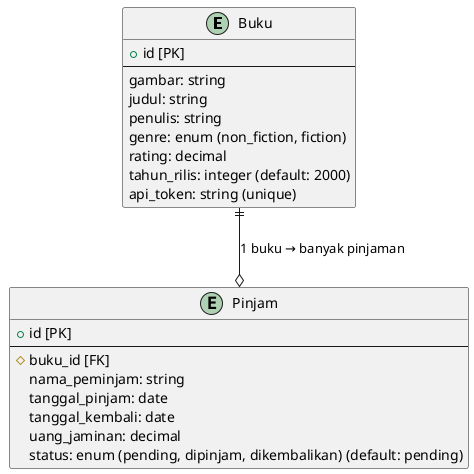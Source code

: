 @startuml
'// Entity Buku
entity Buku {
  + id [PK]
  --
  gambar: string
  judul: string
  penulis: string
  genre: enum (non_fiction, fiction)
  rating: decimal
  tahun_rilis: integer (default: 2000)
  api_token: string (unique)
}

'// Entity Pinjam
entity Pinjam {
  + id [PK]
  --
  # buku_id [FK]
  nama_peminjam: string
  tanggal_pinjam: date
  tanggal_kembali: date
  uang_jaminan: decimal
  status: enum (pending, dipinjam, dikembalikan) (default: pending)
}

'// Relasi One-to-Many (1 Buku bisa dipinjam berkali-kali)
Buku ||--o Pinjam : "1 buku → banyak pinjaman"
@enduml